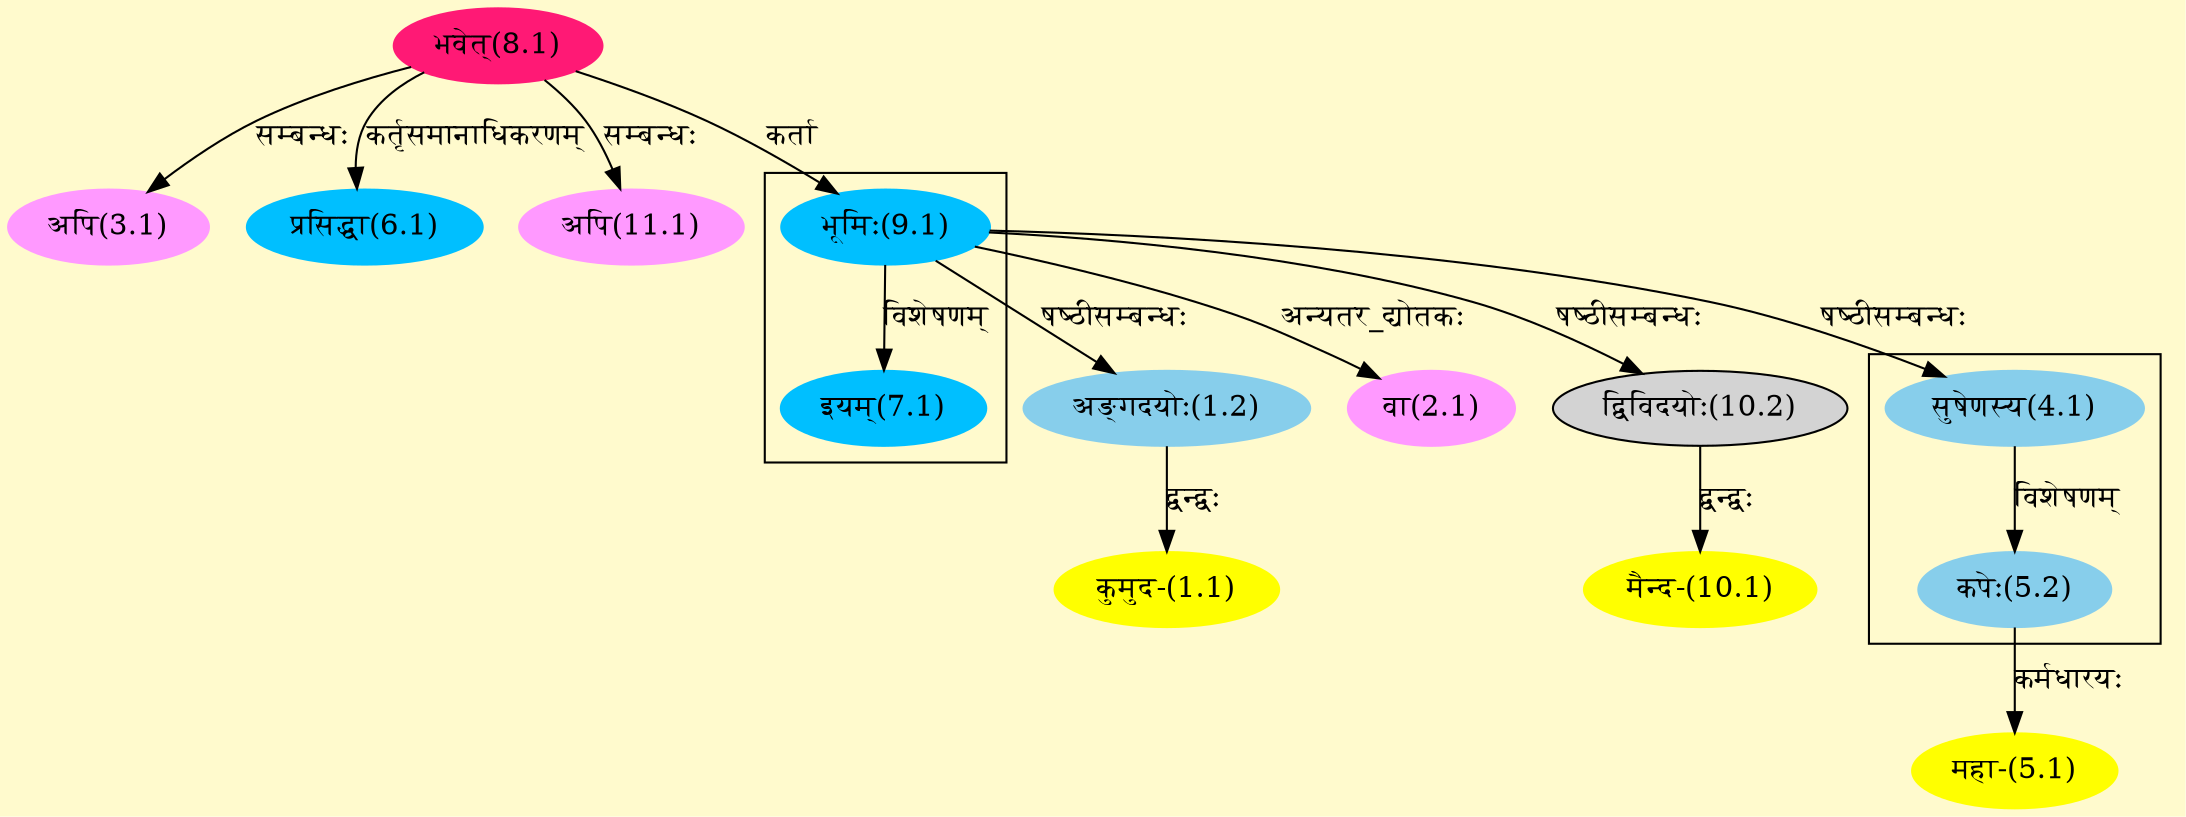 digraph G{
rankdir=BT;
 compound=true;
 bgcolor="lemonchiffon1";

subgraph cluster_1{
Node5_2 [style=filled, color="#87CEEB" label = "कपेः(5.2)"]
Node4_1 [style=filled, color="#87CEEB" label = "सुषेणस्य(4.1)"]

}

subgraph cluster_2{
Node7_1 [style=filled, color="#00BFFF" label = "इयम्(7.1)"]
Node9_1 [style=filled, color="#00BFFF" label = "भूमिः(9.1)"]

}
Node1_1 [style=filled, color="#FFFF00" label = "कुमुद-(1.1)"]
Node1_2 [style=filled, color="#87CEEB" label = "अङ्गदयोः(1.2)"]
Node9_1 [style=filled, color="#00BFFF" label = "भूमिः(9.1)"]
Node2_1 [style=filled, color="#FF99FF" label = "वा(2.1)"]
Node3_1 [style=filled, color="#FF99FF" label = "अपि(3.1)"]
Node8_1 [style=filled, color="#FF1975" label = "भवेत्(8.1)"]
Node4_1 [style=filled, color="#87CEEB" label = "सुषेणस्य(4.1)"]
Node5_1 [style=filled, color="#FFFF00" label = "महा-(5.1)"]
Node5_2 [style=filled, color="#87CEEB" label = "कपेः(5.2)"]
Node6_1 [style=filled, color="#00BFFF" label = "प्रसिद्धा(6.1)"]
Node [style=filled, color="" label = "()"]
Node10_1 [style=filled, color="#FFFF00" label = "मैन्द-(10.1)"]
Node10_2 [style=filled, color="" label = "द्विविदयोः(10.2)"]
Node11_1 [style=filled, color="#FF99FF" label = "अपि(11.1)"]
/* Start of Relations section */

Node1_1 -> Node1_2 [  label="द्वन्द्वः"  dir="back" ]
Node1_2 -> Node9_1 [  label="षष्ठीसम्बन्धः"  dir="back" ]
Node2_1 -> Node9_1 [  label="अन्यतर_द्योतकः"  dir="back" ]
Node3_1 -> Node8_1 [  label="सम्बन्धः"  dir="back" ]
Node4_1 -> Node9_1 [  label="षष्ठीसम्बन्धः"  dir="back" ]
Node5_1 -> Node5_2 [  label="कर्मधारयः"  dir="back" ]
Node5_2 -> Node4_1 [  label="विशेषणम्"  dir="back" ]
Node6_1 -> Node8_1 [  label="कर्तृसमानाधिकरणम्"  dir="back" ]
Node7_1 -> Node9_1 [  label="विशेषणम्"  dir="back" ]
Node9_1 -> Node8_1 [  label="कर्ता"  dir="back" ]
Node10_1 -> Node10_2 [  label="द्वन्द्वः"  dir="back" ]
Node10_2 -> Node9_1 [  label="षष्ठीसम्बन्धः"  dir="back" ]
Node11_1 -> Node8_1 [  label="सम्बन्धः"  dir="back" ]
}
